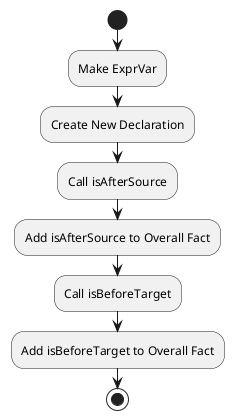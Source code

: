 @startuml
start
:Make ExprVar;
:Create New Declaration;
:Call isAfterSource;
:Add isAfterSource to Overall Fact;
:Call isBeforeTarget;
:Add isBeforeTarget to Overall Fact;
stop
@enduml